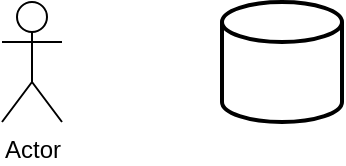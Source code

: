 <mxfile version="24.0.7" type="github" pages="5">
  <diagram name="Use case" id="1ddgMy7saQ_59CoUwPLm">
    <mxGraphModel dx="1434" dy="782" grid="1" gridSize="10" guides="1" tooltips="1" connect="1" arrows="1" fold="1" page="1" pageScale="1" pageWidth="827" pageHeight="1169" math="0" shadow="0">
      <root>
        <mxCell id="0" />
        <mxCell id="1" parent="0" />
        <mxCell id="LFJnge1KcA--t7RM-B4s-1" value="Actor" style="shape=umlActor;verticalLabelPosition=bottom;verticalAlign=top;html=1;" vertex="1" parent="1">
          <mxGeometry x="400" y="370" width="30" height="60" as="geometry" />
        </mxCell>
        <mxCell id="LFJnge1KcA--t7RM-B4s-2" value="" style="strokeWidth=2;html=1;shape=mxgraph.flowchart.database;whiteSpace=wrap;" vertex="1" parent="1">
          <mxGeometry x="510" y="370" width="60" height="60" as="geometry" />
        </mxCell>
      </root>
    </mxGraphModel>
  </diagram>
  <diagram id="TdBVL26mDKDDbd2Zwd5e" name="Entity Relationship">
    <mxGraphModel dx="1434" dy="782" grid="1" gridSize="10" guides="1" tooltips="1" connect="1" arrows="1" fold="1" page="1" pageScale="1" pageWidth="827" pageHeight="1169" math="0" shadow="0">
      <root>
        <mxCell id="0" />
        <mxCell id="1" parent="0" />
      </root>
    </mxGraphModel>
  </diagram>
  <diagram id="89Zn-9cmaSKrsy7XKBDx" name="Database diagram">
    <mxGraphModel dx="1434" dy="782" grid="1" gridSize="10" guides="1" tooltips="1" connect="1" arrows="1" fold="1" page="1" pageScale="1" pageWidth="827" pageHeight="1169" math="0" shadow="0">
      <root>
        <mxCell id="0" />
        <mxCell id="1" parent="0" />
      </root>
    </mxGraphModel>
  </diagram>
  <diagram id="HC5Kk_YvQxw_b87Mc0h_" name="Data Flow">
    <mxGraphModel dx="1434" dy="782" grid="1" gridSize="10" guides="1" tooltips="1" connect="1" arrows="1" fold="1" page="1" pageScale="1" pageWidth="827" pageHeight="1169" math="0" shadow="0">
      <root>
        <mxCell id="0" />
        <mxCell id="1" parent="0" />
      </root>
    </mxGraphModel>
  </diagram>
  <diagram id="l0EEhPr5gp3pSRiDgydU" name="Flowchart">
    <mxGraphModel dx="1434" dy="782" grid="1" gridSize="10" guides="1" tooltips="1" connect="1" arrows="1" fold="1" page="1" pageScale="1" pageWidth="827" pageHeight="1169" math="0" shadow="0">
      <root>
        <mxCell id="0" />
        <mxCell id="1" parent="0" />
        <mxCell id="_iYod1X_TNOGLBk42MUx-1" value="Vertical Container" style="swimlane;whiteSpace=wrap;html=1;" vertex="1" parent="1">
          <mxGeometry x="30" y="10" width="550" height="400" as="geometry" />
        </mxCell>
      </root>
    </mxGraphModel>
  </diagram>
</mxfile>

